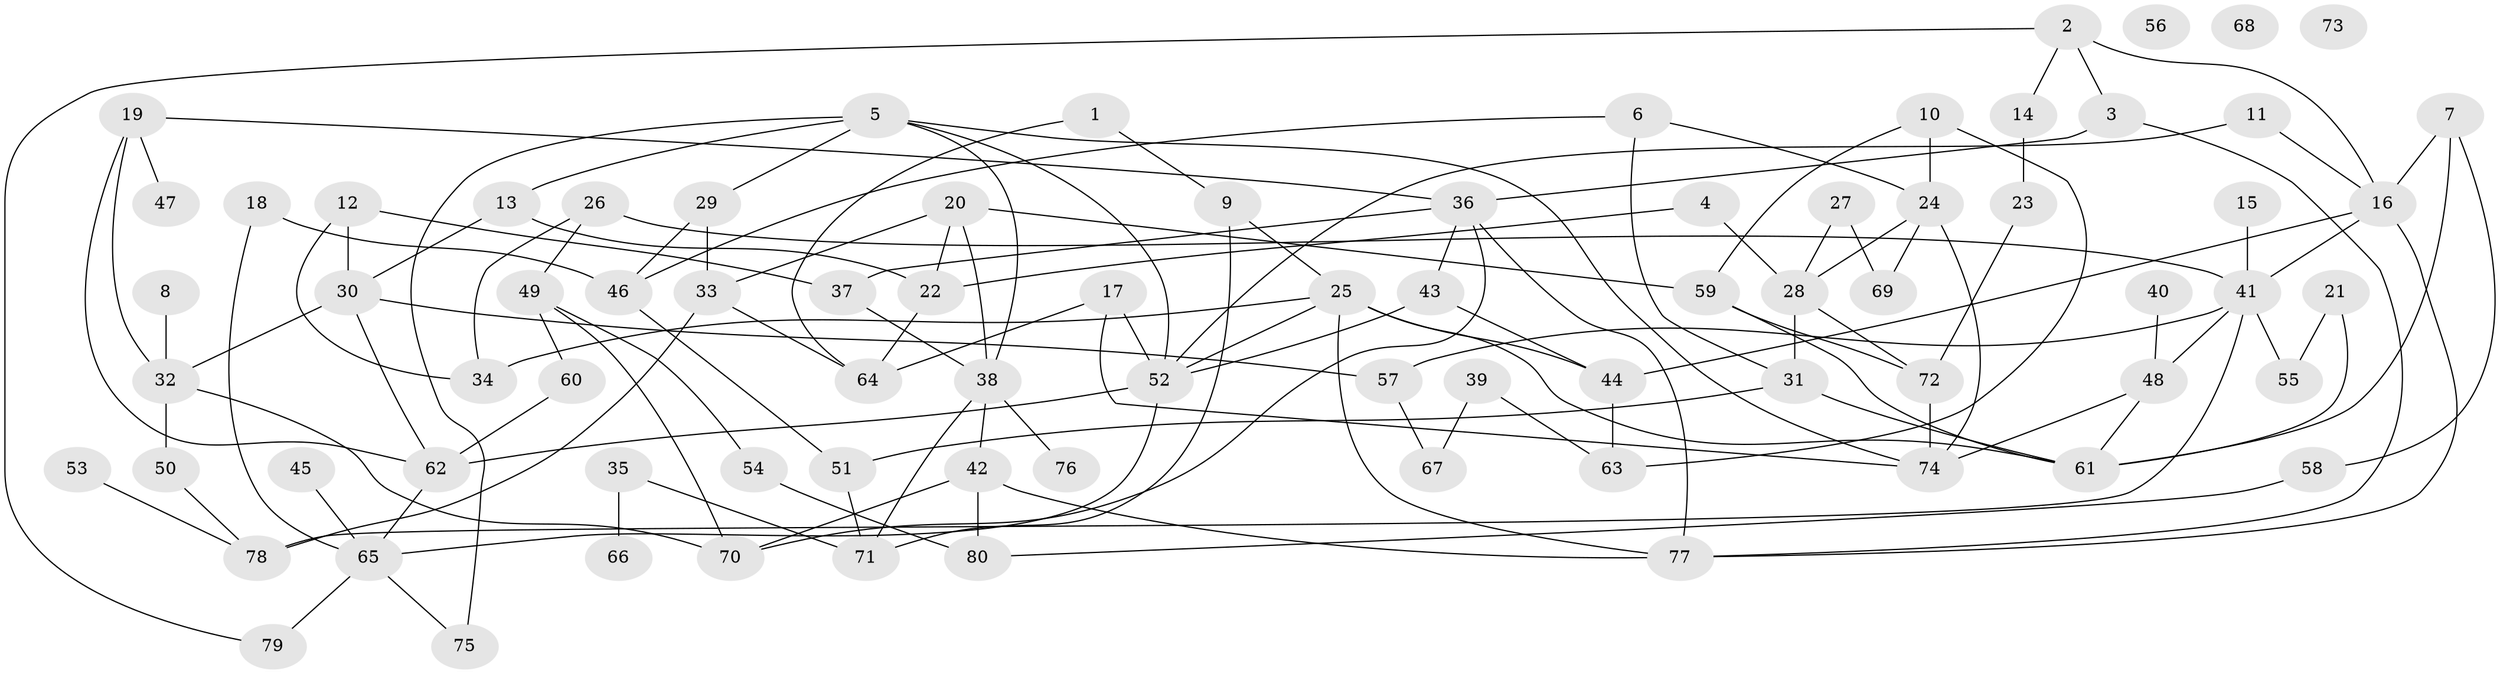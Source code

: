 // Generated by graph-tools (version 1.1) at 2025/49/03/09/25 03:49:10]
// undirected, 80 vertices, 128 edges
graph export_dot {
graph [start="1"]
  node [color=gray90,style=filled];
  1;
  2;
  3;
  4;
  5;
  6;
  7;
  8;
  9;
  10;
  11;
  12;
  13;
  14;
  15;
  16;
  17;
  18;
  19;
  20;
  21;
  22;
  23;
  24;
  25;
  26;
  27;
  28;
  29;
  30;
  31;
  32;
  33;
  34;
  35;
  36;
  37;
  38;
  39;
  40;
  41;
  42;
  43;
  44;
  45;
  46;
  47;
  48;
  49;
  50;
  51;
  52;
  53;
  54;
  55;
  56;
  57;
  58;
  59;
  60;
  61;
  62;
  63;
  64;
  65;
  66;
  67;
  68;
  69;
  70;
  71;
  72;
  73;
  74;
  75;
  76;
  77;
  78;
  79;
  80;
  1 -- 9;
  1 -- 64;
  2 -- 3;
  2 -- 14;
  2 -- 16;
  2 -- 79;
  3 -- 36;
  3 -- 77;
  4 -- 22;
  4 -- 28;
  5 -- 13;
  5 -- 29;
  5 -- 38;
  5 -- 52;
  5 -- 74;
  5 -- 75;
  6 -- 24;
  6 -- 31;
  6 -- 46;
  7 -- 16;
  7 -- 58;
  7 -- 61;
  8 -- 32;
  9 -- 25;
  9 -- 71;
  10 -- 24;
  10 -- 59;
  10 -- 63;
  11 -- 16;
  11 -- 52;
  12 -- 30;
  12 -- 34;
  12 -- 37;
  13 -- 22;
  13 -- 30;
  14 -- 23;
  15 -- 41;
  16 -- 41;
  16 -- 44;
  16 -- 77;
  17 -- 52;
  17 -- 64;
  17 -- 74;
  18 -- 46;
  18 -- 65;
  19 -- 32;
  19 -- 36;
  19 -- 47;
  19 -- 62;
  20 -- 22;
  20 -- 33;
  20 -- 38;
  20 -- 59;
  21 -- 55;
  21 -- 61;
  22 -- 64;
  23 -- 72;
  24 -- 28;
  24 -- 69;
  24 -- 74;
  25 -- 34;
  25 -- 44;
  25 -- 52;
  25 -- 61;
  25 -- 77;
  26 -- 34;
  26 -- 41;
  26 -- 49;
  27 -- 28;
  27 -- 69;
  28 -- 31;
  28 -- 72;
  29 -- 33;
  29 -- 46;
  30 -- 32;
  30 -- 57;
  30 -- 62;
  31 -- 51;
  31 -- 61;
  32 -- 50;
  32 -- 70;
  33 -- 64;
  33 -- 78;
  35 -- 66;
  35 -- 71;
  36 -- 37;
  36 -- 43;
  36 -- 70;
  36 -- 77;
  37 -- 38;
  38 -- 42;
  38 -- 71;
  38 -- 76;
  39 -- 63;
  39 -- 67;
  40 -- 48;
  41 -- 48;
  41 -- 55;
  41 -- 57;
  41 -- 78;
  42 -- 70;
  42 -- 77;
  42 -- 80;
  43 -- 44;
  43 -- 52;
  44 -- 63;
  45 -- 65;
  46 -- 51;
  48 -- 61;
  48 -- 74;
  49 -- 54;
  49 -- 60;
  49 -- 70;
  50 -- 78;
  51 -- 71;
  52 -- 62;
  52 -- 65;
  53 -- 78;
  54 -- 80;
  57 -- 67;
  58 -- 80;
  59 -- 61;
  59 -- 72;
  60 -- 62;
  62 -- 65;
  65 -- 75;
  65 -- 79;
  72 -- 74;
}
